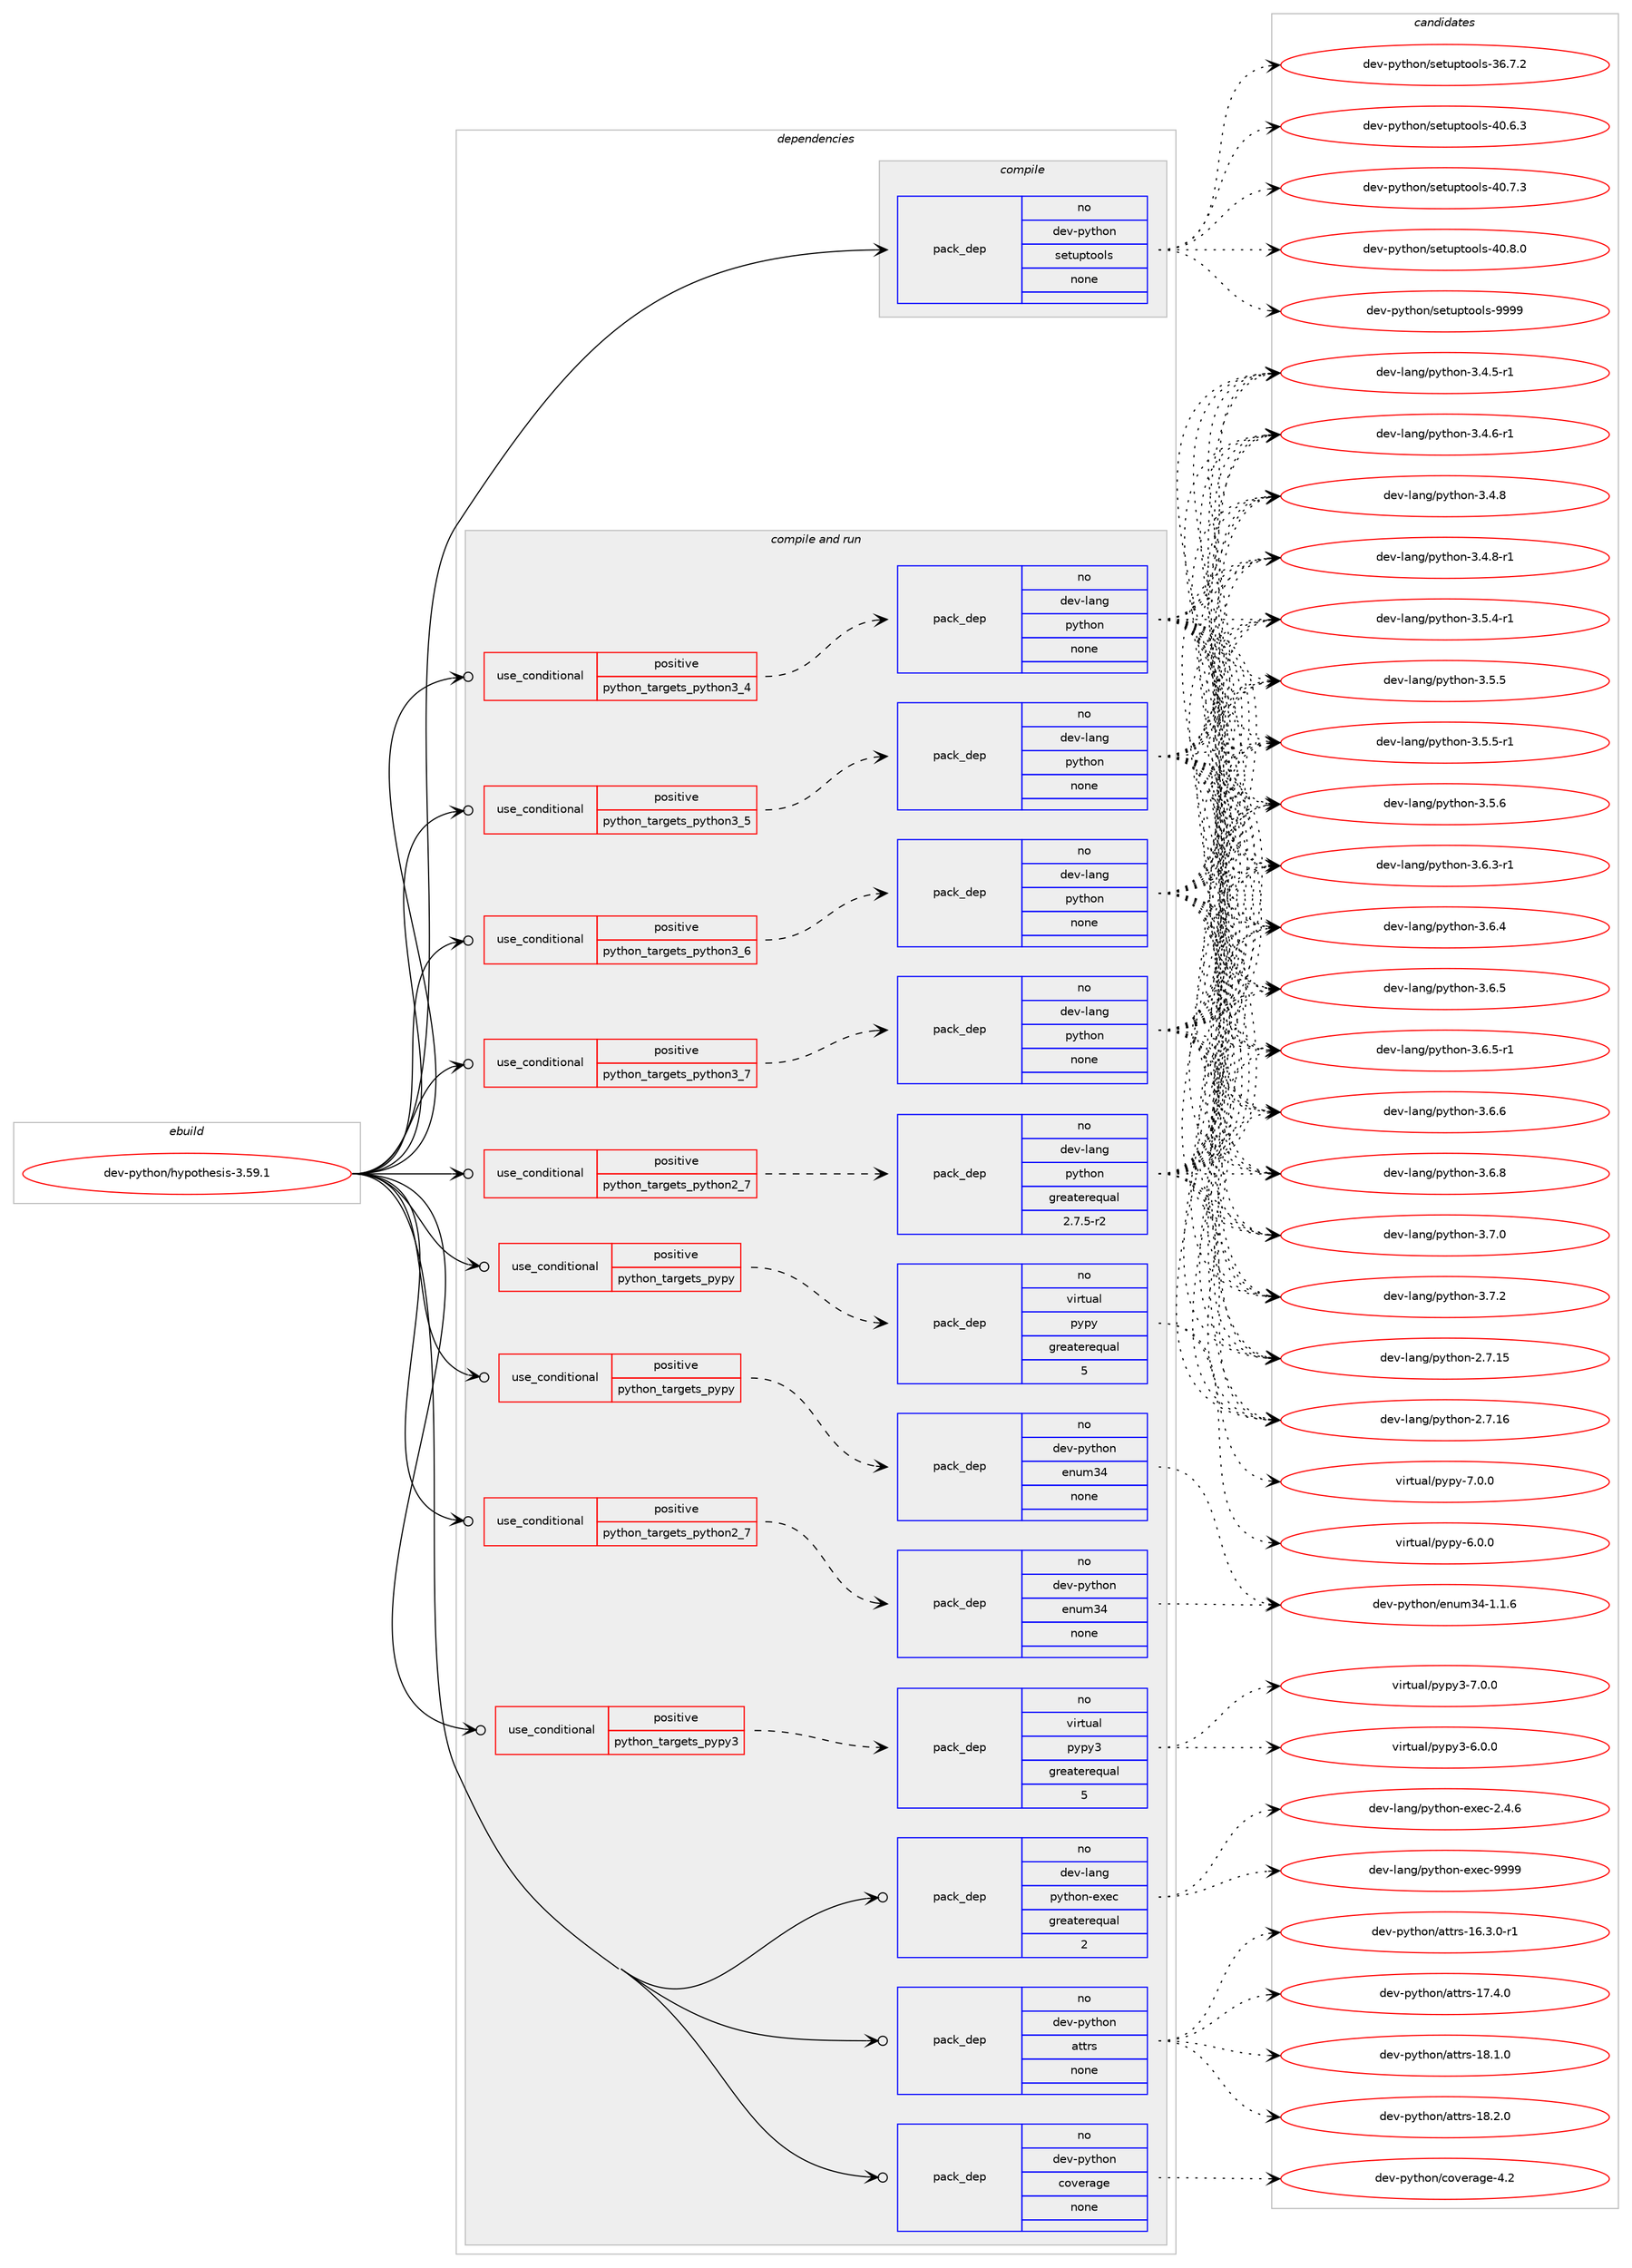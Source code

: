 digraph prolog {

# *************
# Graph options
# *************

newrank=true;
concentrate=true;
compound=true;
graph [rankdir=LR,fontname=Helvetica,fontsize=10,ranksep=1.5];#, ranksep=2.5, nodesep=0.2];
edge  [arrowhead=vee];
node  [fontname=Helvetica,fontsize=10];

# **********
# The ebuild
# **********

subgraph cluster_leftcol {
color=gray;
rank=same;
label=<<i>ebuild</i>>;
id [label="dev-python/hypothesis-3.59.1", color=red, width=4, href="../dev-python/hypothesis-3.59.1.svg"];
}

# ****************
# The dependencies
# ****************

subgraph cluster_midcol {
color=gray;
label=<<i>dependencies</i>>;
subgraph cluster_compile {
fillcolor="#eeeeee";
style=filled;
label=<<i>compile</i>>;
subgraph pack1014434 {
dependency1413277 [label=<<TABLE BORDER="0" CELLBORDER="1" CELLSPACING="0" CELLPADDING="4" WIDTH="220"><TR><TD ROWSPAN="6" CELLPADDING="30">pack_dep</TD></TR><TR><TD WIDTH="110">no</TD></TR><TR><TD>dev-python</TD></TR><TR><TD>setuptools</TD></TR><TR><TD>none</TD></TR><TR><TD></TD></TR></TABLE>>, shape=none, color=blue];
}
id:e -> dependency1413277:w [weight=20,style="solid",arrowhead="vee"];
}
subgraph cluster_compileandrun {
fillcolor="#eeeeee";
style=filled;
label=<<i>compile and run</i>>;
subgraph cond375574 {
dependency1413278 [label=<<TABLE BORDER="0" CELLBORDER="1" CELLSPACING="0" CELLPADDING="4"><TR><TD ROWSPAN="3" CELLPADDING="10">use_conditional</TD></TR><TR><TD>positive</TD></TR><TR><TD>python_targets_pypy</TD></TR></TABLE>>, shape=none, color=red];
subgraph pack1014435 {
dependency1413279 [label=<<TABLE BORDER="0" CELLBORDER="1" CELLSPACING="0" CELLPADDING="4" WIDTH="220"><TR><TD ROWSPAN="6" CELLPADDING="30">pack_dep</TD></TR><TR><TD WIDTH="110">no</TD></TR><TR><TD>dev-python</TD></TR><TR><TD>enum34</TD></TR><TR><TD>none</TD></TR><TR><TD></TD></TR></TABLE>>, shape=none, color=blue];
}
dependency1413278:e -> dependency1413279:w [weight=20,style="dashed",arrowhead="vee"];
}
id:e -> dependency1413278:w [weight=20,style="solid",arrowhead="odotvee"];
subgraph cond375575 {
dependency1413280 [label=<<TABLE BORDER="0" CELLBORDER="1" CELLSPACING="0" CELLPADDING="4"><TR><TD ROWSPAN="3" CELLPADDING="10">use_conditional</TD></TR><TR><TD>positive</TD></TR><TR><TD>python_targets_pypy</TD></TR></TABLE>>, shape=none, color=red];
subgraph pack1014436 {
dependency1413281 [label=<<TABLE BORDER="0" CELLBORDER="1" CELLSPACING="0" CELLPADDING="4" WIDTH="220"><TR><TD ROWSPAN="6" CELLPADDING="30">pack_dep</TD></TR><TR><TD WIDTH="110">no</TD></TR><TR><TD>virtual</TD></TR><TR><TD>pypy</TD></TR><TR><TD>greaterequal</TD></TR><TR><TD>5</TD></TR></TABLE>>, shape=none, color=blue];
}
dependency1413280:e -> dependency1413281:w [weight=20,style="dashed",arrowhead="vee"];
}
id:e -> dependency1413280:w [weight=20,style="solid",arrowhead="odotvee"];
subgraph cond375576 {
dependency1413282 [label=<<TABLE BORDER="0" CELLBORDER="1" CELLSPACING="0" CELLPADDING="4"><TR><TD ROWSPAN="3" CELLPADDING="10">use_conditional</TD></TR><TR><TD>positive</TD></TR><TR><TD>python_targets_pypy3</TD></TR></TABLE>>, shape=none, color=red];
subgraph pack1014437 {
dependency1413283 [label=<<TABLE BORDER="0" CELLBORDER="1" CELLSPACING="0" CELLPADDING="4" WIDTH="220"><TR><TD ROWSPAN="6" CELLPADDING="30">pack_dep</TD></TR><TR><TD WIDTH="110">no</TD></TR><TR><TD>virtual</TD></TR><TR><TD>pypy3</TD></TR><TR><TD>greaterequal</TD></TR><TR><TD>5</TD></TR></TABLE>>, shape=none, color=blue];
}
dependency1413282:e -> dependency1413283:w [weight=20,style="dashed",arrowhead="vee"];
}
id:e -> dependency1413282:w [weight=20,style="solid",arrowhead="odotvee"];
subgraph cond375577 {
dependency1413284 [label=<<TABLE BORDER="0" CELLBORDER="1" CELLSPACING="0" CELLPADDING="4"><TR><TD ROWSPAN="3" CELLPADDING="10">use_conditional</TD></TR><TR><TD>positive</TD></TR><TR><TD>python_targets_python2_7</TD></TR></TABLE>>, shape=none, color=red];
subgraph pack1014438 {
dependency1413285 [label=<<TABLE BORDER="0" CELLBORDER="1" CELLSPACING="0" CELLPADDING="4" WIDTH="220"><TR><TD ROWSPAN="6" CELLPADDING="30">pack_dep</TD></TR><TR><TD WIDTH="110">no</TD></TR><TR><TD>dev-lang</TD></TR><TR><TD>python</TD></TR><TR><TD>greaterequal</TD></TR><TR><TD>2.7.5-r2</TD></TR></TABLE>>, shape=none, color=blue];
}
dependency1413284:e -> dependency1413285:w [weight=20,style="dashed",arrowhead="vee"];
}
id:e -> dependency1413284:w [weight=20,style="solid",arrowhead="odotvee"];
subgraph cond375578 {
dependency1413286 [label=<<TABLE BORDER="0" CELLBORDER="1" CELLSPACING="0" CELLPADDING="4"><TR><TD ROWSPAN="3" CELLPADDING="10">use_conditional</TD></TR><TR><TD>positive</TD></TR><TR><TD>python_targets_python2_7</TD></TR></TABLE>>, shape=none, color=red];
subgraph pack1014439 {
dependency1413287 [label=<<TABLE BORDER="0" CELLBORDER="1" CELLSPACING="0" CELLPADDING="4" WIDTH="220"><TR><TD ROWSPAN="6" CELLPADDING="30">pack_dep</TD></TR><TR><TD WIDTH="110">no</TD></TR><TR><TD>dev-python</TD></TR><TR><TD>enum34</TD></TR><TR><TD>none</TD></TR><TR><TD></TD></TR></TABLE>>, shape=none, color=blue];
}
dependency1413286:e -> dependency1413287:w [weight=20,style="dashed",arrowhead="vee"];
}
id:e -> dependency1413286:w [weight=20,style="solid",arrowhead="odotvee"];
subgraph cond375579 {
dependency1413288 [label=<<TABLE BORDER="0" CELLBORDER="1" CELLSPACING="0" CELLPADDING="4"><TR><TD ROWSPAN="3" CELLPADDING="10">use_conditional</TD></TR><TR><TD>positive</TD></TR><TR><TD>python_targets_python3_4</TD></TR></TABLE>>, shape=none, color=red];
subgraph pack1014440 {
dependency1413289 [label=<<TABLE BORDER="0" CELLBORDER="1" CELLSPACING="0" CELLPADDING="4" WIDTH="220"><TR><TD ROWSPAN="6" CELLPADDING="30">pack_dep</TD></TR><TR><TD WIDTH="110">no</TD></TR><TR><TD>dev-lang</TD></TR><TR><TD>python</TD></TR><TR><TD>none</TD></TR><TR><TD></TD></TR></TABLE>>, shape=none, color=blue];
}
dependency1413288:e -> dependency1413289:w [weight=20,style="dashed",arrowhead="vee"];
}
id:e -> dependency1413288:w [weight=20,style="solid",arrowhead="odotvee"];
subgraph cond375580 {
dependency1413290 [label=<<TABLE BORDER="0" CELLBORDER="1" CELLSPACING="0" CELLPADDING="4"><TR><TD ROWSPAN="3" CELLPADDING="10">use_conditional</TD></TR><TR><TD>positive</TD></TR><TR><TD>python_targets_python3_5</TD></TR></TABLE>>, shape=none, color=red];
subgraph pack1014441 {
dependency1413291 [label=<<TABLE BORDER="0" CELLBORDER="1" CELLSPACING="0" CELLPADDING="4" WIDTH="220"><TR><TD ROWSPAN="6" CELLPADDING="30">pack_dep</TD></TR><TR><TD WIDTH="110">no</TD></TR><TR><TD>dev-lang</TD></TR><TR><TD>python</TD></TR><TR><TD>none</TD></TR><TR><TD></TD></TR></TABLE>>, shape=none, color=blue];
}
dependency1413290:e -> dependency1413291:w [weight=20,style="dashed",arrowhead="vee"];
}
id:e -> dependency1413290:w [weight=20,style="solid",arrowhead="odotvee"];
subgraph cond375581 {
dependency1413292 [label=<<TABLE BORDER="0" CELLBORDER="1" CELLSPACING="0" CELLPADDING="4"><TR><TD ROWSPAN="3" CELLPADDING="10">use_conditional</TD></TR><TR><TD>positive</TD></TR><TR><TD>python_targets_python3_6</TD></TR></TABLE>>, shape=none, color=red];
subgraph pack1014442 {
dependency1413293 [label=<<TABLE BORDER="0" CELLBORDER="1" CELLSPACING="0" CELLPADDING="4" WIDTH="220"><TR><TD ROWSPAN="6" CELLPADDING="30">pack_dep</TD></TR><TR><TD WIDTH="110">no</TD></TR><TR><TD>dev-lang</TD></TR><TR><TD>python</TD></TR><TR><TD>none</TD></TR><TR><TD></TD></TR></TABLE>>, shape=none, color=blue];
}
dependency1413292:e -> dependency1413293:w [weight=20,style="dashed",arrowhead="vee"];
}
id:e -> dependency1413292:w [weight=20,style="solid",arrowhead="odotvee"];
subgraph cond375582 {
dependency1413294 [label=<<TABLE BORDER="0" CELLBORDER="1" CELLSPACING="0" CELLPADDING="4"><TR><TD ROWSPAN="3" CELLPADDING="10">use_conditional</TD></TR><TR><TD>positive</TD></TR><TR><TD>python_targets_python3_7</TD></TR></TABLE>>, shape=none, color=red];
subgraph pack1014443 {
dependency1413295 [label=<<TABLE BORDER="0" CELLBORDER="1" CELLSPACING="0" CELLPADDING="4" WIDTH="220"><TR><TD ROWSPAN="6" CELLPADDING="30">pack_dep</TD></TR><TR><TD WIDTH="110">no</TD></TR><TR><TD>dev-lang</TD></TR><TR><TD>python</TD></TR><TR><TD>none</TD></TR><TR><TD></TD></TR></TABLE>>, shape=none, color=blue];
}
dependency1413294:e -> dependency1413295:w [weight=20,style="dashed",arrowhead="vee"];
}
id:e -> dependency1413294:w [weight=20,style="solid",arrowhead="odotvee"];
subgraph pack1014444 {
dependency1413296 [label=<<TABLE BORDER="0" CELLBORDER="1" CELLSPACING="0" CELLPADDING="4" WIDTH="220"><TR><TD ROWSPAN="6" CELLPADDING="30">pack_dep</TD></TR><TR><TD WIDTH="110">no</TD></TR><TR><TD>dev-lang</TD></TR><TR><TD>python-exec</TD></TR><TR><TD>greaterequal</TD></TR><TR><TD>2</TD></TR></TABLE>>, shape=none, color=blue];
}
id:e -> dependency1413296:w [weight=20,style="solid",arrowhead="odotvee"];
subgraph pack1014445 {
dependency1413297 [label=<<TABLE BORDER="0" CELLBORDER="1" CELLSPACING="0" CELLPADDING="4" WIDTH="220"><TR><TD ROWSPAN="6" CELLPADDING="30">pack_dep</TD></TR><TR><TD WIDTH="110">no</TD></TR><TR><TD>dev-python</TD></TR><TR><TD>attrs</TD></TR><TR><TD>none</TD></TR><TR><TD></TD></TR></TABLE>>, shape=none, color=blue];
}
id:e -> dependency1413297:w [weight=20,style="solid",arrowhead="odotvee"];
subgraph pack1014446 {
dependency1413298 [label=<<TABLE BORDER="0" CELLBORDER="1" CELLSPACING="0" CELLPADDING="4" WIDTH="220"><TR><TD ROWSPAN="6" CELLPADDING="30">pack_dep</TD></TR><TR><TD WIDTH="110">no</TD></TR><TR><TD>dev-python</TD></TR><TR><TD>coverage</TD></TR><TR><TD>none</TD></TR><TR><TD></TD></TR></TABLE>>, shape=none, color=blue];
}
id:e -> dependency1413298:w [weight=20,style="solid",arrowhead="odotvee"];
}
subgraph cluster_run {
fillcolor="#eeeeee";
style=filled;
label=<<i>run</i>>;
}
}

# **************
# The candidates
# **************

subgraph cluster_choices {
rank=same;
color=gray;
label=<<i>candidates</i>>;

subgraph choice1014434 {
color=black;
nodesep=1;
choice100101118451121211161041111104711510111611711211611111110811545515446554650 [label="dev-python/setuptools-36.7.2", color=red, width=4,href="../dev-python/setuptools-36.7.2.svg"];
choice100101118451121211161041111104711510111611711211611111110811545524846544651 [label="dev-python/setuptools-40.6.3", color=red, width=4,href="../dev-python/setuptools-40.6.3.svg"];
choice100101118451121211161041111104711510111611711211611111110811545524846554651 [label="dev-python/setuptools-40.7.3", color=red, width=4,href="../dev-python/setuptools-40.7.3.svg"];
choice100101118451121211161041111104711510111611711211611111110811545524846564648 [label="dev-python/setuptools-40.8.0", color=red, width=4,href="../dev-python/setuptools-40.8.0.svg"];
choice10010111845112121116104111110471151011161171121161111111081154557575757 [label="dev-python/setuptools-9999", color=red, width=4,href="../dev-python/setuptools-9999.svg"];
dependency1413277:e -> choice100101118451121211161041111104711510111611711211611111110811545515446554650:w [style=dotted,weight="100"];
dependency1413277:e -> choice100101118451121211161041111104711510111611711211611111110811545524846544651:w [style=dotted,weight="100"];
dependency1413277:e -> choice100101118451121211161041111104711510111611711211611111110811545524846554651:w [style=dotted,weight="100"];
dependency1413277:e -> choice100101118451121211161041111104711510111611711211611111110811545524846564648:w [style=dotted,weight="100"];
dependency1413277:e -> choice10010111845112121116104111110471151011161171121161111111081154557575757:w [style=dotted,weight="100"];
}
subgraph choice1014435 {
color=black;
nodesep=1;
choice10010111845112121116104111110471011101171095152454946494654 [label="dev-python/enum34-1.1.6", color=red, width=4,href="../dev-python/enum34-1.1.6.svg"];
dependency1413279:e -> choice10010111845112121116104111110471011101171095152454946494654:w [style=dotted,weight="100"];
}
subgraph choice1014436 {
color=black;
nodesep=1;
choice1181051141161179710847112121112121455446484648 [label="virtual/pypy-6.0.0", color=red, width=4,href="../virtual/pypy-6.0.0.svg"];
choice1181051141161179710847112121112121455546484648 [label="virtual/pypy-7.0.0", color=red, width=4,href="../virtual/pypy-7.0.0.svg"];
dependency1413281:e -> choice1181051141161179710847112121112121455446484648:w [style=dotted,weight="100"];
dependency1413281:e -> choice1181051141161179710847112121112121455546484648:w [style=dotted,weight="100"];
}
subgraph choice1014437 {
color=black;
nodesep=1;
choice118105114116117971084711212111212151455446484648 [label="virtual/pypy3-6.0.0", color=red, width=4,href="../virtual/pypy3-6.0.0.svg"];
choice118105114116117971084711212111212151455546484648 [label="virtual/pypy3-7.0.0", color=red, width=4,href="../virtual/pypy3-7.0.0.svg"];
dependency1413283:e -> choice118105114116117971084711212111212151455446484648:w [style=dotted,weight="100"];
dependency1413283:e -> choice118105114116117971084711212111212151455546484648:w [style=dotted,weight="100"];
}
subgraph choice1014438 {
color=black;
nodesep=1;
choice10010111845108971101034711212111610411111045504655464953 [label="dev-lang/python-2.7.15", color=red, width=4,href="../dev-lang/python-2.7.15.svg"];
choice10010111845108971101034711212111610411111045504655464954 [label="dev-lang/python-2.7.16", color=red, width=4,href="../dev-lang/python-2.7.16.svg"];
choice1001011184510897110103471121211161041111104551465246534511449 [label="dev-lang/python-3.4.5-r1", color=red, width=4,href="../dev-lang/python-3.4.5-r1.svg"];
choice1001011184510897110103471121211161041111104551465246544511449 [label="dev-lang/python-3.4.6-r1", color=red, width=4,href="../dev-lang/python-3.4.6-r1.svg"];
choice100101118451089711010347112121116104111110455146524656 [label="dev-lang/python-3.4.8", color=red, width=4,href="../dev-lang/python-3.4.8.svg"];
choice1001011184510897110103471121211161041111104551465246564511449 [label="dev-lang/python-3.4.8-r1", color=red, width=4,href="../dev-lang/python-3.4.8-r1.svg"];
choice1001011184510897110103471121211161041111104551465346524511449 [label="dev-lang/python-3.5.4-r1", color=red, width=4,href="../dev-lang/python-3.5.4-r1.svg"];
choice100101118451089711010347112121116104111110455146534653 [label="dev-lang/python-3.5.5", color=red, width=4,href="../dev-lang/python-3.5.5.svg"];
choice1001011184510897110103471121211161041111104551465346534511449 [label="dev-lang/python-3.5.5-r1", color=red, width=4,href="../dev-lang/python-3.5.5-r1.svg"];
choice100101118451089711010347112121116104111110455146534654 [label="dev-lang/python-3.5.6", color=red, width=4,href="../dev-lang/python-3.5.6.svg"];
choice1001011184510897110103471121211161041111104551465446514511449 [label="dev-lang/python-3.6.3-r1", color=red, width=4,href="../dev-lang/python-3.6.3-r1.svg"];
choice100101118451089711010347112121116104111110455146544652 [label="dev-lang/python-3.6.4", color=red, width=4,href="../dev-lang/python-3.6.4.svg"];
choice100101118451089711010347112121116104111110455146544653 [label="dev-lang/python-3.6.5", color=red, width=4,href="../dev-lang/python-3.6.5.svg"];
choice1001011184510897110103471121211161041111104551465446534511449 [label="dev-lang/python-3.6.5-r1", color=red, width=4,href="../dev-lang/python-3.6.5-r1.svg"];
choice100101118451089711010347112121116104111110455146544654 [label="dev-lang/python-3.6.6", color=red, width=4,href="../dev-lang/python-3.6.6.svg"];
choice100101118451089711010347112121116104111110455146544656 [label="dev-lang/python-3.6.8", color=red, width=4,href="../dev-lang/python-3.6.8.svg"];
choice100101118451089711010347112121116104111110455146554648 [label="dev-lang/python-3.7.0", color=red, width=4,href="../dev-lang/python-3.7.0.svg"];
choice100101118451089711010347112121116104111110455146554650 [label="dev-lang/python-3.7.2", color=red, width=4,href="../dev-lang/python-3.7.2.svg"];
dependency1413285:e -> choice10010111845108971101034711212111610411111045504655464953:w [style=dotted,weight="100"];
dependency1413285:e -> choice10010111845108971101034711212111610411111045504655464954:w [style=dotted,weight="100"];
dependency1413285:e -> choice1001011184510897110103471121211161041111104551465246534511449:w [style=dotted,weight="100"];
dependency1413285:e -> choice1001011184510897110103471121211161041111104551465246544511449:w [style=dotted,weight="100"];
dependency1413285:e -> choice100101118451089711010347112121116104111110455146524656:w [style=dotted,weight="100"];
dependency1413285:e -> choice1001011184510897110103471121211161041111104551465246564511449:w [style=dotted,weight="100"];
dependency1413285:e -> choice1001011184510897110103471121211161041111104551465346524511449:w [style=dotted,weight="100"];
dependency1413285:e -> choice100101118451089711010347112121116104111110455146534653:w [style=dotted,weight="100"];
dependency1413285:e -> choice1001011184510897110103471121211161041111104551465346534511449:w [style=dotted,weight="100"];
dependency1413285:e -> choice100101118451089711010347112121116104111110455146534654:w [style=dotted,weight="100"];
dependency1413285:e -> choice1001011184510897110103471121211161041111104551465446514511449:w [style=dotted,weight="100"];
dependency1413285:e -> choice100101118451089711010347112121116104111110455146544652:w [style=dotted,weight="100"];
dependency1413285:e -> choice100101118451089711010347112121116104111110455146544653:w [style=dotted,weight="100"];
dependency1413285:e -> choice1001011184510897110103471121211161041111104551465446534511449:w [style=dotted,weight="100"];
dependency1413285:e -> choice100101118451089711010347112121116104111110455146544654:w [style=dotted,weight="100"];
dependency1413285:e -> choice100101118451089711010347112121116104111110455146544656:w [style=dotted,weight="100"];
dependency1413285:e -> choice100101118451089711010347112121116104111110455146554648:w [style=dotted,weight="100"];
dependency1413285:e -> choice100101118451089711010347112121116104111110455146554650:w [style=dotted,weight="100"];
}
subgraph choice1014439 {
color=black;
nodesep=1;
choice10010111845112121116104111110471011101171095152454946494654 [label="dev-python/enum34-1.1.6", color=red, width=4,href="../dev-python/enum34-1.1.6.svg"];
dependency1413287:e -> choice10010111845112121116104111110471011101171095152454946494654:w [style=dotted,weight="100"];
}
subgraph choice1014440 {
color=black;
nodesep=1;
choice10010111845108971101034711212111610411111045504655464953 [label="dev-lang/python-2.7.15", color=red, width=4,href="../dev-lang/python-2.7.15.svg"];
choice10010111845108971101034711212111610411111045504655464954 [label="dev-lang/python-2.7.16", color=red, width=4,href="../dev-lang/python-2.7.16.svg"];
choice1001011184510897110103471121211161041111104551465246534511449 [label="dev-lang/python-3.4.5-r1", color=red, width=4,href="../dev-lang/python-3.4.5-r1.svg"];
choice1001011184510897110103471121211161041111104551465246544511449 [label="dev-lang/python-3.4.6-r1", color=red, width=4,href="../dev-lang/python-3.4.6-r1.svg"];
choice100101118451089711010347112121116104111110455146524656 [label="dev-lang/python-3.4.8", color=red, width=4,href="../dev-lang/python-3.4.8.svg"];
choice1001011184510897110103471121211161041111104551465246564511449 [label="dev-lang/python-3.4.8-r1", color=red, width=4,href="../dev-lang/python-3.4.8-r1.svg"];
choice1001011184510897110103471121211161041111104551465346524511449 [label="dev-lang/python-3.5.4-r1", color=red, width=4,href="../dev-lang/python-3.5.4-r1.svg"];
choice100101118451089711010347112121116104111110455146534653 [label="dev-lang/python-3.5.5", color=red, width=4,href="../dev-lang/python-3.5.5.svg"];
choice1001011184510897110103471121211161041111104551465346534511449 [label="dev-lang/python-3.5.5-r1", color=red, width=4,href="../dev-lang/python-3.5.5-r1.svg"];
choice100101118451089711010347112121116104111110455146534654 [label="dev-lang/python-3.5.6", color=red, width=4,href="../dev-lang/python-3.5.6.svg"];
choice1001011184510897110103471121211161041111104551465446514511449 [label="dev-lang/python-3.6.3-r1", color=red, width=4,href="../dev-lang/python-3.6.3-r1.svg"];
choice100101118451089711010347112121116104111110455146544652 [label="dev-lang/python-3.6.4", color=red, width=4,href="../dev-lang/python-3.6.4.svg"];
choice100101118451089711010347112121116104111110455146544653 [label="dev-lang/python-3.6.5", color=red, width=4,href="../dev-lang/python-3.6.5.svg"];
choice1001011184510897110103471121211161041111104551465446534511449 [label="dev-lang/python-3.6.5-r1", color=red, width=4,href="../dev-lang/python-3.6.5-r1.svg"];
choice100101118451089711010347112121116104111110455146544654 [label="dev-lang/python-3.6.6", color=red, width=4,href="../dev-lang/python-3.6.6.svg"];
choice100101118451089711010347112121116104111110455146544656 [label="dev-lang/python-3.6.8", color=red, width=4,href="../dev-lang/python-3.6.8.svg"];
choice100101118451089711010347112121116104111110455146554648 [label="dev-lang/python-3.7.0", color=red, width=4,href="../dev-lang/python-3.7.0.svg"];
choice100101118451089711010347112121116104111110455146554650 [label="dev-lang/python-3.7.2", color=red, width=4,href="../dev-lang/python-3.7.2.svg"];
dependency1413289:e -> choice10010111845108971101034711212111610411111045504655464953:w [style=dotted,weight="100"];
dependency1413289:e -> choice10010111845108971101034711212111610411111045504655464954:w [style=dotted,weight="100"];
dependency1413289:e -> choice1001011184510897110103471121211161041111104551465246534511449:w [style=dotted,weight="100"];
dependency1413289:e -> choice1001011184510897110103471121211161041111104551465246544511449:w [style=dotted,weight="100"];
dependency1413289:e -> choice100101118451089711010347112121116104111110455146524656:w [style=dotted,weight="100"];
dependency1413289:e -> choice1001011184510897110103471121211161041111104551465246564511449:w [style=dotted,weight="100"];
dependency1413289:e -> choice1001011184510897110103471121211161041111104551465346524511449:w [style=dotted,weight="100"];
dependency1413289:e -> choice100101118451089711010347112121116104111110455146534653:w [style=dotted,weight="100"];
dependency1413289:e -> choice1001011184510897110103471121211161041111104551465346534511449:w [style=dotted,weight="100"];
dependency1413289:e -> choice100101118451089711010347112121116104111110455146534654:w [style=dotted,weight="100"];
dependency1413289:e -> choice1001011184510897110103471121211161041111104551465446514511449:w [style=dotted,weight="100"];
dependency1413289:e -> choice100101118451089711010347112121116104111110455146544652:w [style=dotted,weight="100"];
dependency1413289:e -> choice100101118451089711010347112121116104111110455146544653:w [style=dotted,weight="100"];
dependency1413289:e -> choice1001011184510897110103471121211161041111104551465446534511449:w [style=dotted,weight="100"];
dependency1413289:e -> choice100101118451089711010347112121116104111110455146544654:w [style=dotted,weight="100"];
dependency1413289:e -> choice100101118451089711010347112121116104111110455146544656:w [style=dotted,weight="100"];
dependency1413289:e -> choice100101118451089711010347112121116104111110455146554648:w [style=dotted,weight="100"];
dependency1413289:e -> choice100101118451089711010347112121116104111110455146554650:w [style=dotted,weight="100"];
}
subgraph choice1014441 {
color=black;
nodesep=1;
choice10010111845108971101034711212111610411111045504655464953 [label="dev-lang/python-2.7.15", color=red, width=4,href="../dev-lang/python-2.7.15.svg"];
choice10010111845108971101034711212111610411111045504655464954 [label="dev-lang/python-2.7.16", color=red, width=4,href="../dev-lang/python-2.7.16.svg"];
choice1001011184510897110103471121211161041111104551465246534511449 [label="dev-lang/python-3.4.5-r1", color=red, width=4,href="../dev-lang/python-3.4.5-r1.svg"];
choice1001011184510897110103471121211161041111104551465246544511449 [label="dev-lang/python-3.4.6-r1", color=red, width=4,href="../dev-lang/python-3.4.6-r1.svg"];
choice100101118451089711010347112121116104111110455146524656 [label="dev-lang/python-3.4.8", color=red, width=4,href="../dev-lang/python-3.4.8.svg"];
choice1001011184510897110103471121211161041111104551465246564511449 [label="dev-lang/python-3.4.8-r1", color=red, width=4,href="../dev-lang/python-3.4.8-r1.svg"];
choice1001011184510897110103471121211161041111104551465346524511449 [label="dev-lang/python-3.5.4-r1", color=red, width=4,href="../dev-lang/python-3.5.4-r1.svg"];
choice100101118451089711010347112121116104111110455146534653 [label="dev-lang/python-3.5.5", color=red, width=4,href="../dev-lang/python-3.5.5.svg"];
choice1001011184510897110103471121211161041111104551465346534511449 [label="dev-lang/python-3.5.5-r1", color=red, width=4,href="../dev-lang/python-3.5.5-r1.svg"];
choice100101118451089711010347112121116104111110455146534654 [label="dev-lang/python-3.5.6", color=red, width=4,href="../dev-lang/python-3.5.6.svg"];
choice1001011184510897110103471121211161041111104551465446514511449 [label="dev-lang/python-3.6.3-r1", color=red, width=4,href="../dev-lang/python-3.6.3-r1.svg"];
choice100101118451089711010347112121116104111110455146544652 [label="dev-lang/python-3.6.4", color=red, width=4,href="../dev-lang/python-3.6.4.svg"];
choice100101118451089711010347112121116104111110455146544653 [label="dev-lang/python-3.6.5", color=red, width=4,href="../dev-lang/python-3.6.5.svg"];
choice1001011184510897110103471121211161041111104551465446534511449 [label="dev-lang/python-3.6.5-r1", color=red, width=4,href="../dev-lang/python-3.6.5-r1.svg"];
choice100101118451089711010347112121116104111110455146544654 [label="dev-lang/python-3.6.6", color=red, width=4,href="../dev-lang/python-3.6.6.svg"];
choice100101118451089711010347112121116104111110455146544656 [label="dev-lang/python-3.6.8", color=red, width=4,href="../dev-lang/python-3.6.8.svg"];
choice100101118451089711010347112121116104111110455146554648 [label="dev-lang/python-3.7.0", color=red, width=4,href="../dev-lang/python-3.7.0.svg"];
choice100101118451089711010347112121116104111110455146554650 [label="dev-lang/python-3.7.2", color=red, width=4,href="../dev-lang/python-3.7.2.svg"];
dependency1413291:e -> choice10010111845108971101034711212111610411111045504655464953:w [style=dotted,weight="100"];
dependency1413291:e -> choice10010111845108971101034711212111610411111045504655464954:w [style=dotted,weight="100"];
dependency1413291:e -> choice1001011184510897110103471121211161041111104551465246534511449:w [style=dotted,weight="100"];
dependency1413291:e -> choice1001011184510897110103471121211161041111104551465246544511449:w [style=dotted,weight="100"];
dependency1413291:e -> choice100101118451089711010347112121116104111110455146524656:w [style=dotted,weight="100"];
dependency1413291:e -> choice1001011184510897110103471121211161041111104551465246564511449:w [style=dotted,weight="100"];
dependency1413291:e -> choice1001011184510897110103471121211161041111104551465346524511449:w [style=dotted,weight="100"];
dependency1413291:e -> choice100101118451089711010347112121116104111110455146534653:w [style=dotted,weight="100"];
dependency1413291:e -> choice1001011184510897110103471121211161041111104551465346534511449:w [style=dotted,weight="100"];
dependency1413291:e -> choice100101118451089711010347112121116104111110455146534654:w [style=dotted,weight="100"];
dependency1413291:e -> choice1001011184510897110103471121211161041111104551465446514511449:w [style=dotted,weight="100"];
dependency1413291:e -> choice100101118451089711010347112121116104111110455146544652:w [style=dotted,weight="100"];
dependency1413291:e -> choice100101118451089711010347112121116104111110455146544653:w [style=dotted,weight="100"];
dependency1413291:e -> choice1001011184510897110103471121211161041111104551465446534511449:w [style=dotted,weight="100"];
dependency1413291:e -> choice100101118451089711010347112121116104111110455146544654:w [style=dotted,weight="100"];
dependency1413291:e -> choice100101118451089711010347112121116104111110455146544656:w [style=dotted,weight="100"];
dependency1413291:e -> choice100101118451089711010347112121116104111110455146554648:w [style=dotted,weight="100"];
dependency1413291:e -> choice100101118451089711010347112121116104111110455146554650:w [style=dotted,weight="100"];
}
subgraph choice1014442 {
color=black;
nodesep=1;
choice10010111845108971101034711212111610411111045504655464953 [label="dev-lang/python-2.7.15", color=red, width=4,href="../dev-lang/python-2.7.15.svg"];
choice10010111845108971101034711212111610411111045504655464954 [label="dev-lang/python-2.7.16", color=red, width=4,href="../dev-lang/python-2.7.16.svg"];
choice1001011184510897110103471121211161041111104551465246534511449 [label="dev-lang/python-3.4.5-r1", color=red, width=4,href="../dev-lang/python-3.4.5-r1.svg"];
choice1001011184510897110103471121211161041111104551465246544511449 [label="dev-lang/python-3.4.6-r1", color=red, width=4,href="../dev-lang/python-3.4.6-r1.svg"];
choice100101118451089711010347112121116104111110455146524656 [label="dev-lang/python-3.4.8", color=red, width=4,href="../dev-lang/python-3.4.8.svg"];
choice1001011184510897110103471121211161041111104551465246564511449 [label="dev-lang/python-3.4.8-r1", color=red, width=4,href="../dev-lang/python-3.4.8-r1.svg"];
choice1001011184510897110103471121211161041111104551465346524511449 [label="dev-lang/python-3.5.4-r1", color=red, width=4,href="../dev-lang/python-3.5.4-r1.svg"];
choice100101118451089711010347112121116104111110455146534653 [label="dev-lang/python-3.5.5", color=red, width=4,href="../dev-lang/python-3.5.5.svg"];
choice1001011184510897110103471121211161041111104551465346534511449 [label="dev-lang/python-3.5.5-r1", color=red, width=4,href="../dev-lang/python-3.5.5-r1.svg"];
choice100101118451089711010347112121116104111110455146534654 [label="dev-lang/python-3.5.6", color=red, width=4,href="../dev-lang/python-3.5.6.svg"];
choice1001011184510897110103471121211161041111104551465446514511449 [label="dev-lang/python-3.6.3-r1", color=red, width=4,href="../dev-lang/python-3.6.3-r1.svg"];
choice100101118451089711010347112121116104111110455146544652 [label="dev-lang/python-3.6.4", color=red, width=4,href="../dev-lang/python-3.6.4.svg"];
choice100101118451089711010347112121116104111110455146544653 [label="dev-lang/python-3.6.5", color=red, width=4,href="../dev-lang/python-3.6.5.svg"];
choice1001011184510897110103471121211161041111104551465446534511449 [label="dev-lang/python-3.6.5-r1", color=red, width=4,href="../dev-lang/python-3.6.5-r1.svg"];
choice100101118451089711010347112121116104111110455146544654 [label="dev-lang/python-3.6.6", color=red, width=4,href="../dev-lang/python-3.6.6.svg"];
choice100101118451089711010347112121116104111110455146544656 [label="dev-lang/python-3.6.8", color=red, width=4,href="../dev-lang/python-3.6.8.svg"];
choice100101118451089711010347112121116104111110455146554648 [label="dev-lang/python-3.7.0", color=red, width=4,href="../dev-lang/python-3.7.0.svg"];
choice100101118451089711010347112121116104111110455146554650 [label="dev-lang/python-3.7.2", color=red, width=4,href="../dev-lang/python-3.7.2.svg"];
dependency1413293:e -> choice10010111845108971101034711212111610411111045504655464953:w [style=dotted,weight="100"];
dependency1413293:e -> choice10010111845108971101034711212111610411111045504655464954:w [style=dotted,weight="100"];
dependency1413293:e -> choice1001011184510897110103471121211161041111104551465246534511449:w [style=dotted,weight="100"];
dependency1413293:e -> choice1001011184510897110103471121211161041111104551465246544511449:w [style=dotted,weight="100"];
dependency1413293:e -> choice100101118451089711010347112121116104111110455146524656:w [style=dotted,weight="100"];
dependency1413293:e -> choice1001011184510897110103471121211161041111104551465246564511449:w [style=dotted,weight="100"];
dependency1413293:e -> choice1001011184510897110103471121211161041111104551465346524511449:w [style=dotted,weight="100"];
dependency1413293:e -> choice100101118451089711010347112121116104111110455146534653:w [style=dotted,weight="100"];
dependency1413293:e -> choice1001011184510897110103471121211161041111104551465346534511449:w [style=dotted,weight="100"];
dependency1413293:e -> choice100101118451089711010347112121116104111110455146534654:w [style=dotted,weight="100"];
dependency1413293:e -> choice1001011184510897110103471121211161041111104551465446514511449:w [style=dotted,weight="100"];
dependency1413293:e -> choice100101118451089711010347112121116104111110455146544652:w [style=dotted,weight="100"];
dependency1413293:e -> choice100101118451089711010347112121116104111110455146544653:w [style=dotted,weight="100"];
dependency1413293:e -> choice1001011184510897110103471121211161041111104551465446534511449:w [style=dotted,weight="100"];
dependency1413293:e -> choice100101118451089711010347112121116104111110455146544654:w [style=dotted,weight="100"];
dependency1413293:e -> choice100101118451089711010347112121116104111110455146544656:w [style=dotted,weight="100"];
dependency1413293:e -> choice100101118451089711010347112121116104111110455146554648:w [style=dotted,weight="100"];
dependency1413293:e -> choice100101118451089711010347112121116104111110455146554650:w [style=dotted,weight="100"];
}
subgraph choice1014443 {
color=black;
nodesep=1;
choice10010111845108971101034711212111610411111045504655464953 [label="dev-lang/python-2.7.15", color=red, width=4,href="../dev-lang/python-2.7.15.svg"];
choice10010111845108971101034711212111610411111045504655464954 [label="dev-lang/python-2.7.16", color=red, width=4,href="../dev-lang/python-2.7.16.svg"];
choice1001011184510897110103471121211161041111104551465246534511449 [label="dev-lang/python-3.4.5-r1", color=red, width=4,href="../dev-lang/python-3.4.5-r1.svg"];
choice1001011184510897110103471121211161041111104551465246544511449 [label="dev-lang/python-3.4.6-r1", color=red, width=4,href="../dev-lang/python-3.4.6-r1.svg"];
choice100101118451089711010347112121116104111110455146524656 [label="dev-lang/python-3.4.8", color=red, width=4,href="../dev-lang/python-3.4.8.svg"];
choice1001011184510897110103471121211161041111104551465246564511449 [label="dev-lang/python-3.4.8-r1", color=red, width=4,href="../dev-lang/python-3.4.8-r1.svg"];
choice1001011184510897110103471121211161041111104551465346524511449 [label="dev-lang/python-3.5.4-r1", color=red, width=4,href="../dev-lang/python-3.5.4-r1.svg"];
choice100101118451089711010347112121116104111110455146534653 [label="dev-lang/python-3.5.5", color=red, width=4,href="../dev-lang/python-3.5.5.svg"];
choice1001011184510897110103471121211161041111104551465346534511449 [label="dev-lang/python-3.5.5-r1", color=red, width=4,href="../dev-lang/python-3.5.5-r1.svg"];
choice100101118451089711010347112121116104111110455146534654 [label="dev-lang/python-3.5.6", color=red, width=4,href="../dev-lang/python-3.5.6.svg"];
choice1001011184510897110103471121211161041111104551465446514511449 [label="dev-lang/python-3.6.3-r1", color=red, width=4,href="../dev-lang/python-3.6.3-r1.svg"];
choice100101118451089711010347112121116104111110455146544652 [label="dev-lang/python-3.6.4", color=red, width=4,href="../dev-lang/python-3.6.4.svg"];
choice100101118451089711010347112121116104111110455146544653 [label="dev-lang/python-3.6.5", color=red, width=4,href="../dev-lang/python-3.6.5.svg"];
choice1001011184510897110103471121211161041111104551465446534511449 [label="dev-lang/python-3.6.5-r1", color=red, width=4,href="../dev-lang/python-3.6.5-r1.svg"];
choice100101118451089711010347112121116104111110455146544654 [label="dev-lang/python-3.6.6", color=red, width=4,href="../dev-lang/python-3.6.6.svg"];
choice100101118451089711010347112121116104111110455146544656 [label="dev-lang/python-3.6.8", color=red, width=4,href="../dev-lang/python-3.6.8.svg"];
choice100101118451089711010347112121116104111110455146554648 [label="dev-lang/python-3.7.0", color=red, width=4,href="../dev-lang/python-3.7.0.svg"];
choice100101118451089711010347112121116104111110455146554650 [label="dev-lang/python-3.7.2", color=red, width=4,href="../dev-lang/python-3.7.2.svg"];
dependency1413295:e -> choice10010111845108971101034711212111610411111045504655464953:w [style=dotted,weight="100"];
dependency1413295:e -> choice10010111845108971101034711212111610411111045504655464954:w [style=dotted,weight="100"];
dependency1413295:e -> choice1001011184510897110103471121211161041111104551465246534511449:w [style=dotted,weight="100"];
dependency1413295:e -> choice1001011184510897110103471121211161041111104551465246544511449:w [style=dotted,weight="100"];
dependency1413295:e -> choice100101118451089711010347112121116104111110455146524656:w [style=dotted,weight="100"];
dependency1413295:e -> choice1001011184510897110103471121211161041111104551465246564511449:w [style=dotted,weight="100"];
dependency1413295:e -> choice1001011184510897110103471121211161041111104551465346524511449:w [style=dotted,weight="100"];
dependency1413295:e -> choice100101118451089711010347112121116104111110455146534653:w [style=dotted,weight="100"];
dependency1413295:e -> choice1001011184510897110103471121211161041111104551465346534511449:w [style=dotted,weight="100"];
dependency1413295:e -> choice100101118451089711010347112121116104111110455146534654:w [style=dotted,weight="100"];
dependency1413295:e -> choice1001011184510897110103471121211161041111104551465446514511449:w [style=dotted,weight="100"];
dependency1413295:e -> choice100101118451089711010347112121116104111110455146544652:w [style=dotted,weight="100"];
dependency1413295:e -> choice100101118451089711010347112121116104111110455146544653:w [style=dotted,weight="100"];
dependency1413295:e -> choice1001011184510897110103471121211161041111104551465446534511449:w [style=dotted,weight="100"];
dependency1413295:e -> choice100101118451089711010347112121116104111110455146544654:w [style=dotted,weight="100"];
dependency1413295:e -> choice100101118451089711010347112121116104111110455146544656:w [style=dotted,weight="100"];
dependency1413295:e -> choice100101118451089711010347112121116104111110455146554648:w [style=dotted,weight="100"];
dependency1413295:e -> choice100101118451089711010347112121116104111110455146554650:w [style=dotted,weight="100"];
}
subgraph choice1014444 {
color=black;
nodesep=1;
choice1001011184510897110103471121211161041111104510112010199455046524654 [label="dev-lang/python-exec-2.4.6", color=red, width=4,href="../dev-lang/python-exec-2.4.6.svg"];
choice10010111845108971101034711212111610411111045101120101994557575757 [label="dev-lang/python-exec-9999", color=red, width=4,href="../dev-lang/python-exec-9999.svg"];
dependency1413296:e -> choice1001011184510897110103471121211161041111104510112010199455046524654:w [style=dotted,weight="100"];
dependency1413296:e -> choice10010111845108971101034711212111610411111045101120101994557575757:w [style=dotted,weight="100"];
}
subgraph choice1014445 {
color=black;
nodesep=1;
choice100101118451121211161041111104797116116114115454954465146484511449 [label="dev-python/attrs-16.3.0-r1", color=red, width=4,href="../dev-python/attrs-16.3.0-r1.svg"];
choice10010111845112121116104111110479711611611411545495546524648 [label="dev-python/attrs-17.4.0", color=red, width=4,href="../dev-python/attrs-17.4.0.svg"];
choice10010111845112121116104111110479711611611411545495646494648 [label="dev-python/attrs-18.1.0", color=red, width=4,href="../dev-python/attrs-18.1.0.svg"];
choice10010111845112121116104111110479711611611411545495646504648 [label="dev-python/attrs-18.2.0", color=red, width=4,href="../dev-python/attrs-18.2.0.svg"];
dependency1413297:e -> choice100101118451121211161041111104797116116114115454954465146484511449:w [style=dotted,weight="100"];
dependency1413297:e -> choice10010111845112121116104111110479711611611411545495546524648:w [style=dotted,weight="100"];
dependency1413297:e -> choice10010111845112121116104111110479711611611411545495646494648:w [style=dotted,weight="100"];
dependency1413297:e -> choice10010111845112121116104111110479711611611411545495646504648:w [style=dotted,weight="100"];
}
subgraph choice1014446 {
color=black;
nodesep=1;
choice1001011184511212111610411111047991111181011149710310145524650 [label="dev-python/coverage-4.2", color=red, width=4,href="../dev-python/coverage-4.2.svg"];
dependency1413298:e -> choice1001011184511212111610411111047991111181011149710310145524650:w [style=dotted,weight="100"];
}
}

}
